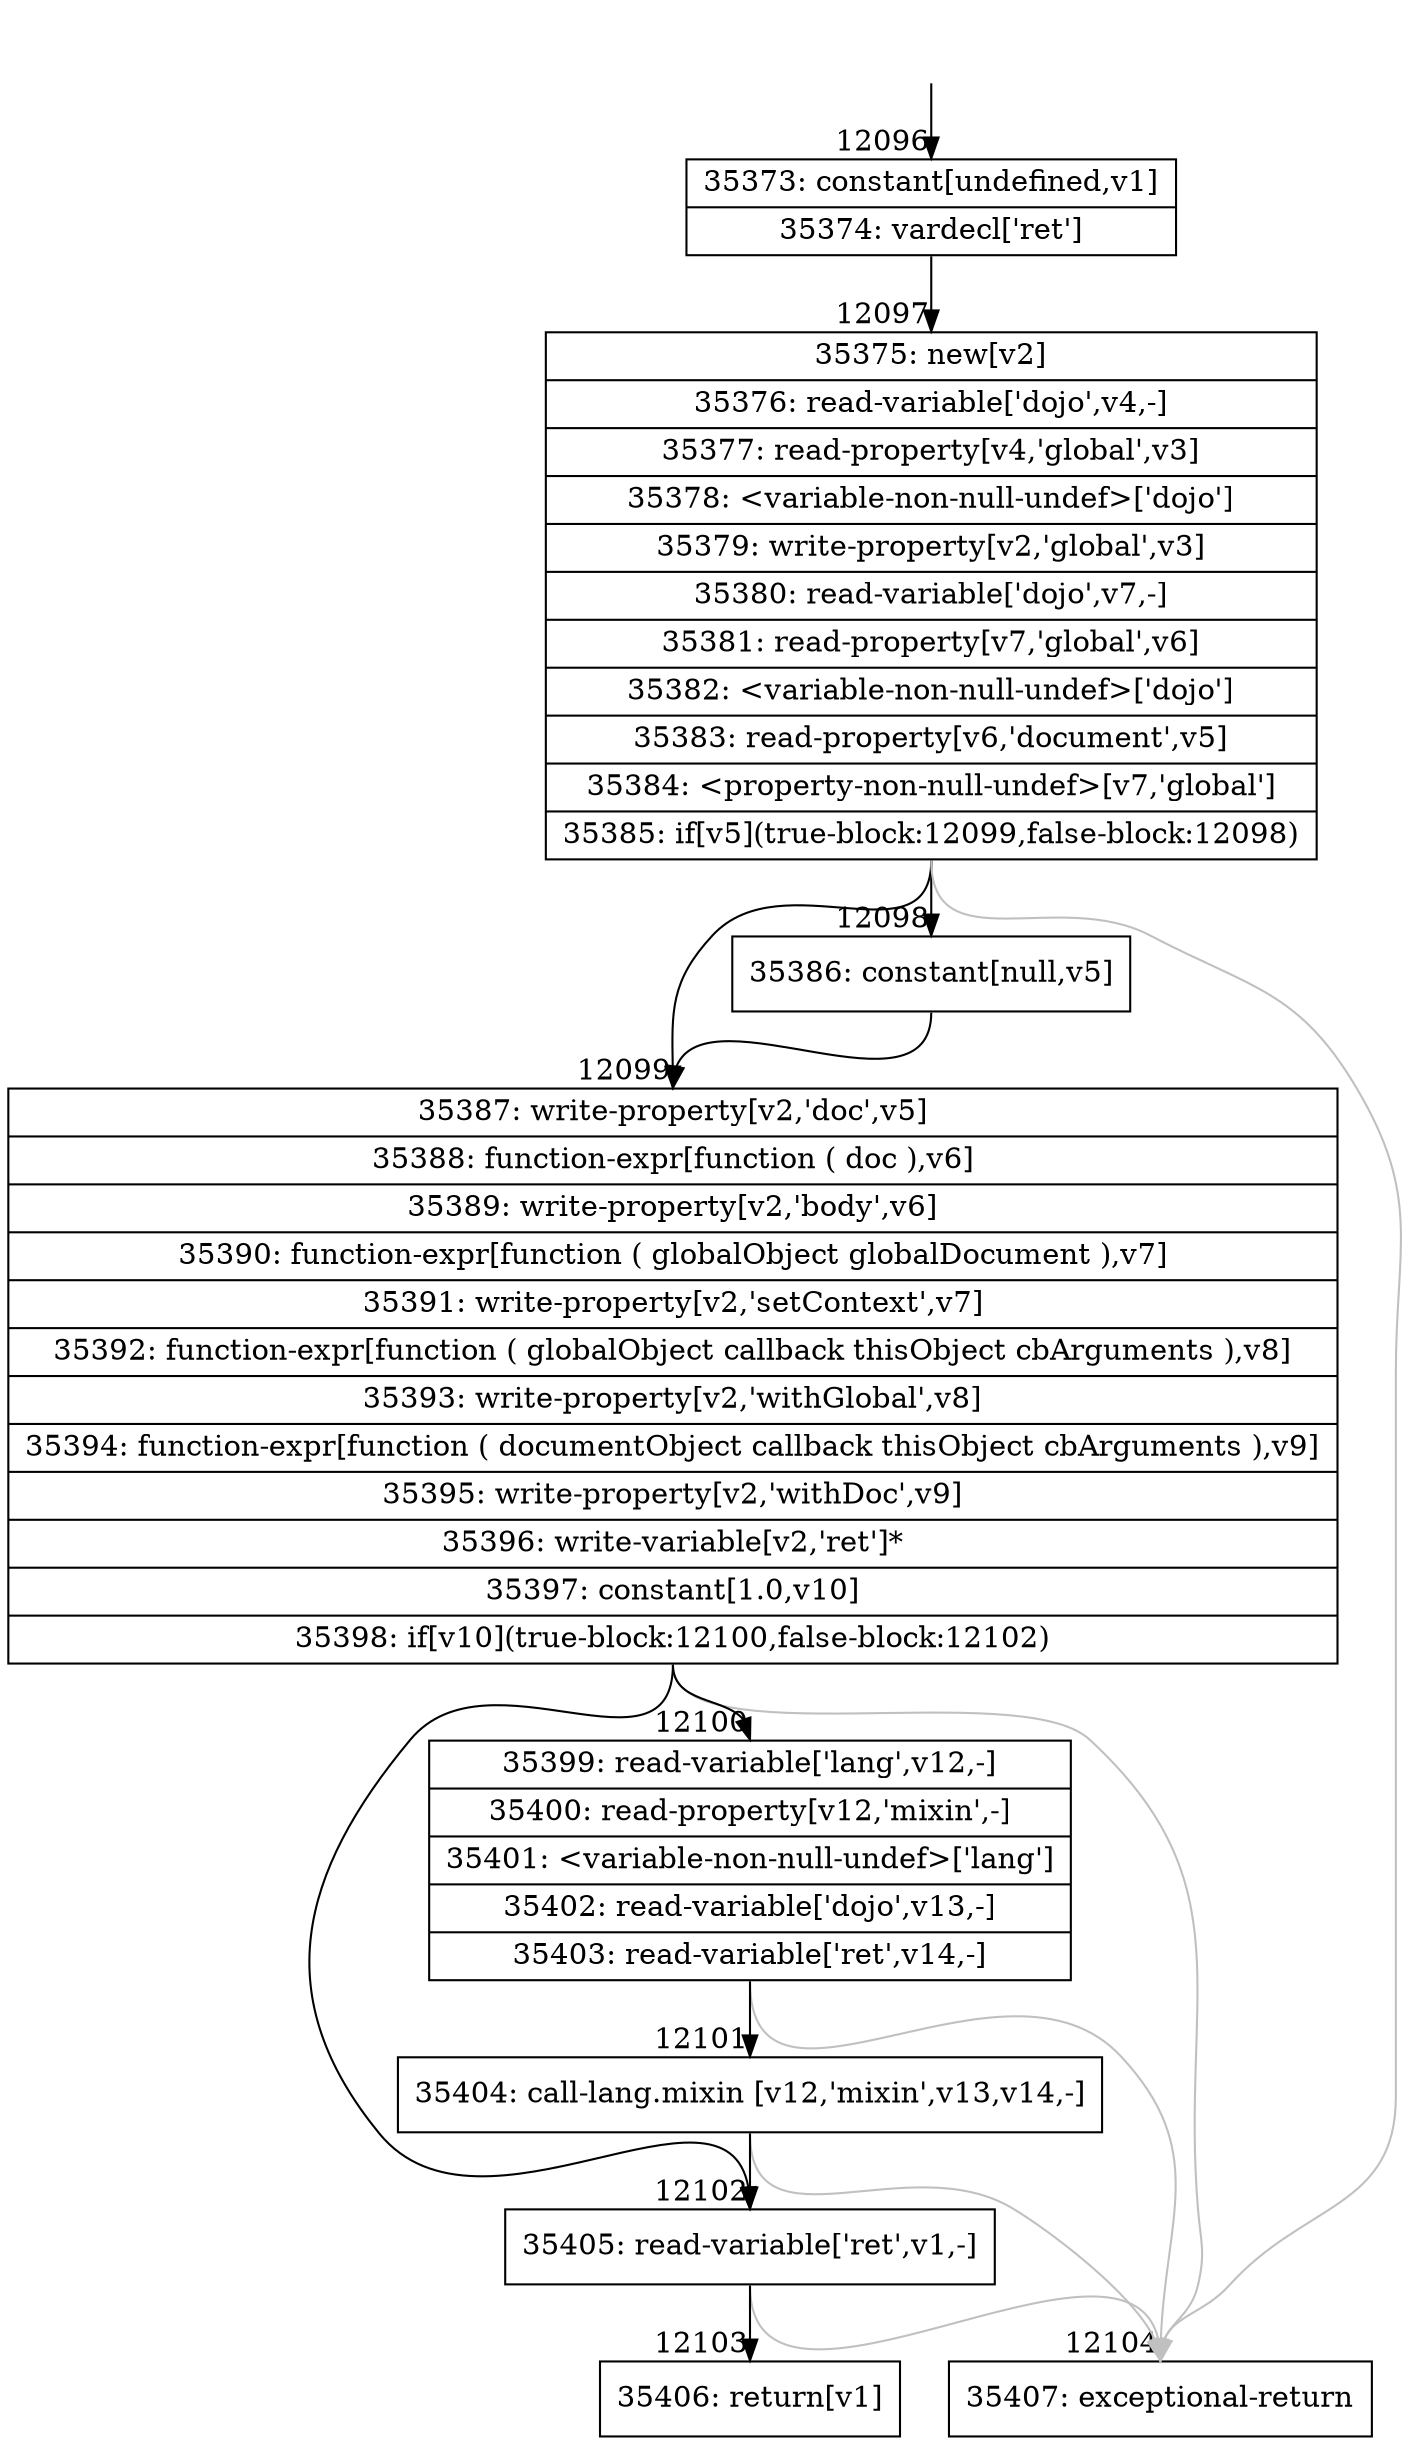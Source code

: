digraph {
rankdir="TD"
BB_entry890[shape=none,label=""];
BB_entry890 -> BB12096 [tailport=s, headport=n, headlabel="    12096"]
BB12096 [shape=record label="{35373: constant[undefined,v1]|35374: vardecl['ret']}" ] 
BB12096 -> BB12097 [tailport=s, headport=n, headlabel="      12097"]
BB12097 [shape=record label="{35375: new[v2]|35376: read-variable['dojo',v4,-]|35377: read-property[v4,'global',v3]|35378: \<variable-non-null-undef\>['dojo']|35379: write-property[v2,'global',v3]|35380: read-variable['dojo',v7,-]|35381: read-property[v7,'global',v6]|35382: \<variable-non-null-undef\>['dojo']|35383: read-property[v6,'document',v5]|35384: \<property-non-null-undef\>[v7,'global']|35385: if[v5](true-block:12099,false-block:12098)}" ] 
BB12097 -> BB12099 [tailport=s, headport=n, headlabel="      12099"]
BB12097 -> BB12098 [tailport=s, headport=n, headlabel="      12098"]
BB12097 -> BB12104 [tailport=s, headport=n, color=gray, headlabel="      12104"]
BB12098 [shape=record label="{35386: constant[null,v5]}" ] 
BB12098 -> BB12099 [tailport=s, headport=n]
BB12099 [shape=record label="{35387: write-property[v2,'doc',v5]|35388: function-expr[function ( doc ),v6]|35389: write-property[v2,'body',v6]|35390: function-expr[function ( globalObject globalDocument ),v7]|35391: write-property[v2,'setContext',v7]|35392: function-expr[function ( globalObject callback thisObject cbArguments ),v8]|35393: write-property[v2,'withGlobal',v8]|35394: function-expr[function ( documentObject callback thisObject cbArguments ),v9]|35395: write-property[v2,'withDoc',v9]|35396: write-variable[v2,'ret']*|35397: constant[1.0,v10]|35398: if[v10](true-block:12100,false-block:12102)}" ] 
BB12099 -> BB12102 [tailport=s, headport=n, headlabel="      12102"]
BB12099 -> BB12100 [tailport=s, headport=n, headlabel="      12100"]
BB12099 -> BB12104 [tailport=s, headport=n, color=gray]
BB12100 [shape=record label="{35399: read-variable['lang',v12,-]|35400: read-property[v12,'mixin',-]|35401: \<variable-non-null-undef\>['lang']|35402: read-variable['dojo',v13,-]|35403: read-variable['ret',v14,-]}" ] 
BB12100 -> BB12101 [tailport=s, headport=n, headlabel="      12101"]
BB12100 -> BB12104 [tailport=s, headport=n, color=gray]
BB12101 [shape=record label="{35404: call-lang.mixin [v12,'mixin',v13,v14,-]}" ] 
BB12101 -> BB12102 [tailport=s, headport=n]
BB12101 -> BB12104 [tailport=s, headport=n, color=gray]
BB12102 [shape=record label="{35405: read-variable['ret',v1,-]}" ] 
BB12102 -> BB12103 [tailport=s, headport=n, headlabel="      12103"]
BB12102 -> BB12104 [tailport=s, headport=n, color=gray]
BB12103 [shape=record label="{35406: return[v1]}" ] 
BB12104 [shape=record label="{35407: exceptional-return}" ] 
//#$~ 16947
}
